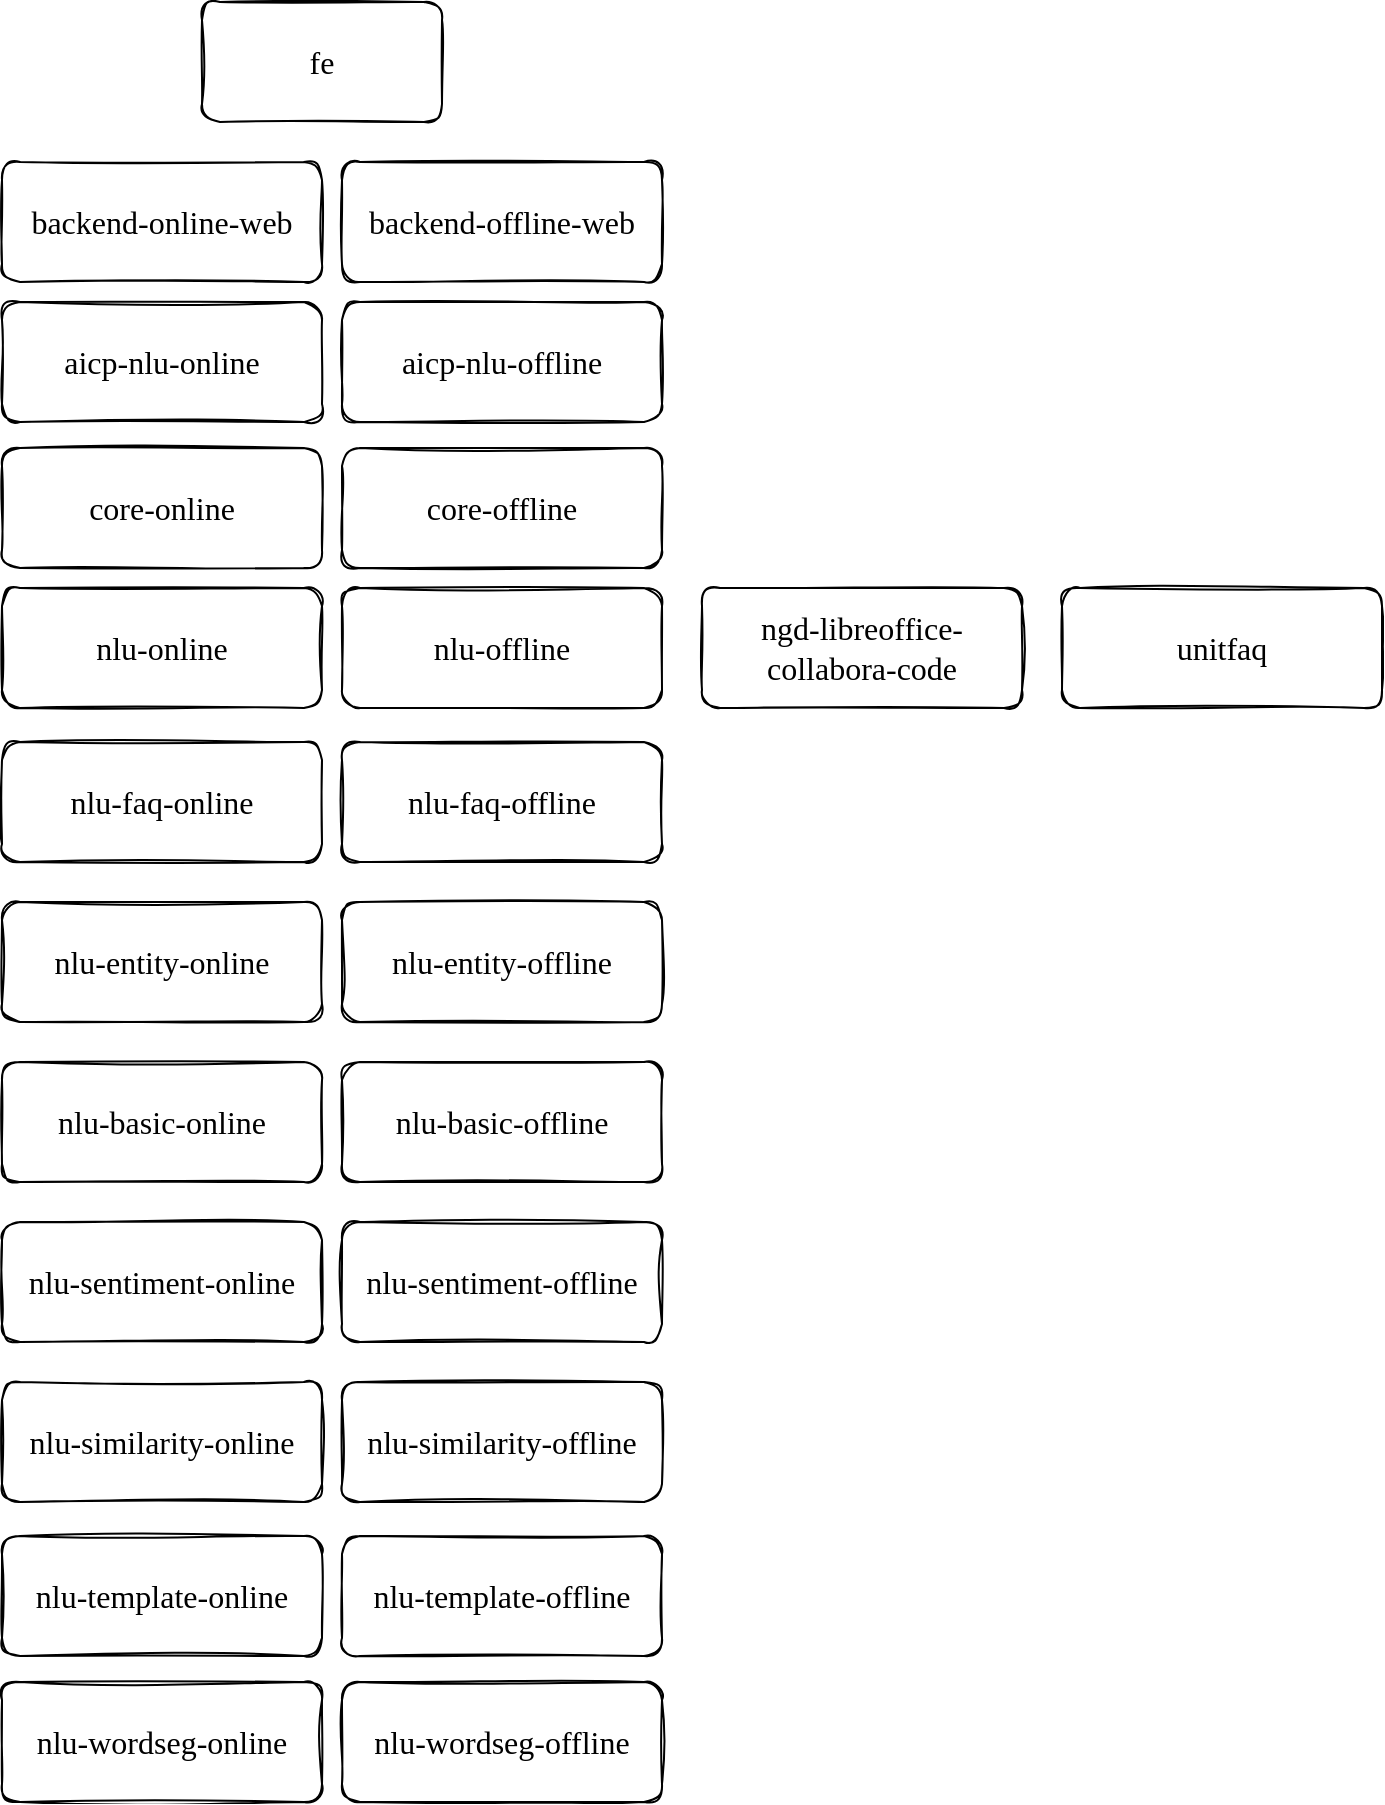 <mxfile version="20.6.2" type="github">
  <diagram id="dW0fPYe20gH7AuMmRKdI" name="第 1 页">
    <mxGraphModel dx="1618" dy="896" grid="1" gridSize="10" guides="1" tooltips="1" connect="1" arrows="1" fold="1" page="1" pageScale="1" pageWidth="1169" pageHeight="827" math="0" shadow="0">
      <root>
        <mxCell id="0" />
        <mxCell id="1" parent="0" />
        <mxCell id="XA5RPoPfARZnthLd-R07-1" value="fe" style="rounded=1;whiteSpace=wrap;html=1;sketch=1;fontFamily=Comic Sans MS;fontSize=16;" vertex="1" parent="1">
          <mxGeometry x="330" y="130" width="120" height="60" as="geometry" />
        </mxCell>
        <mxCell id="XA5RPoPfARZnthLd-R07-2" value="backend-offline-web" style="rounded=1;whiteSpace=wrap;html=1;sketch=1;fontFamily=Comic Sans MS;fontSize=16;" vertex="1" parent="1">
          <mxGeometry x="400" y="210" width="160" height="60" as="geometry" />
        </mxCell>
        <mxCell id="XA5RPoPfARZnthLd-R07-3" value="backend-online-web" style="rounded=1;whiteSpace=wrap;html=1;sketch=1;fontFamily=Comic Sans MS;fontSize=16;" vertex="1" parent="1">
          <mxGeometry x="230" y="210" width="160" height="60" as="geometry" />
        </mxCell>
        <mxCell id="XA5RPoPfARZnthLd-R07-4" value="aicp-nlu-offline" style="rounded=1;whiteSpace=wrap;html=1;sketch=1;fontFamily=Comic Sans MS;fontSize=16;" vertex="1" parent="1">
          <mxGeometry x="400" y="280" width="160" height="60" as="geometry" />
        </mxCell>
        <mxCell id="XA5RPoPfARZnthLd-R07-5" value="aicp-nlu-online" style="rounded=1;whiteSpace=wrap;html=1;sketch=1;fontFamily=Comic Sans MS;fontSize=16;" vertex="1" parent="1">
          <mxGeometry x="230" y="280" width="160" height="60" as="geometry" />
        </mxCell>
        <mxCell id="XA5RPoPfARZnthLd-R07-6" value="nlu-offline" style="rounded=1;whiteSpace=wrap;html=1;sketch=1;fontFamily=Comic Sans MS;fontSize=16;" vertex="1" parent="1">
          <mxGeometry x="400" y="423" width="160" height="60" as="geometry" />
        </mxCell>
        <mxCell id="XA5RPoPfARZnthLd-R07-7" value="nlu-online" style="rounded=1;whiteSpace=wrap;html=1;sketch=1;fontFamily=Comic Sans MS;fontSize=16;" vertex="1" parent="1">
          <mxGeometry x="230" y="423" width="160" height="60" as="geometry" />
        </mxCell>
        <mxCell id="XA5RPoPfARZnthLd-R07-8" value="ngd-libreoffice-collabora-code" style="rounded=1;whiteSpace=wrap;html=1;sketch=1;fontFamily=Comic Sans MS;fontSize=16;" vertex="1" parent="1">
          <mxGeometry x="580" y="423" width="160" height="60" as="geometry" />
        </mxCell>
        <mxCell id="XA5RPoPfARZnthLd-R07-9" value="unitfaq" style="rounded=1;whiteSpace=wrap;html=1;sketch=1;fontFamily=Comic Sans MS;fontSize=16;" vertex="1" parent="1">
          <mxGeometry x="760" y="423" width="160" height="60" as="geometry" />
        </mxCell>
        <mxCell id="XA5RPoPfARZnthLd-R07-13" value="core-online" style="rounded=1;whiteSpace=wrap;html=1;sketch=1;fontFamily=Comic Sans MS;fontSize=16;" vertex="1" parent="1">
          <mxGeometry x="230" y="353" width="160" height="60" as="geometry" />
        </mxCell>
        <mxCell id="XA5RPoPfARZnthLd-R07-14" value="core-offline" style="rounded=1;whiteSpace=wrap;html=1;sketch=1;fontFamily=Comic Sans MS;fontSize=16;" vertex="1" parent="1">
          <mxGeometry x="400" y="353" width="160" height="60" as="geometry" />
        </mxCell>
        <mxCell id="XA5RPoPfARZnthLd-R07-17" value="nlu-faq-online" style="rounded=1;whiteSpace=wrap;html=1;sketch=1;fontFamily=Comic Sans MS;fontSize=16;" vertex="1" parent="1">
          <mxGeometry x="230" y="500" width="160" height="60" as="geometry" />
        </mxCell>
        <mxCell id="XA5RPoPfARZnthLd-R07-18" value="nlu-faq-offline" style="rounded=1;whiteSpace=wrap;html=1;sketch=1;fontFamily=Comic Sans MS;fontSize=16;" vertex="1" parent="1">
          <mxGeometry x="400" y="500" width="160" height="60" as="geometry" />
        </mxCell>
        <mxCell id="XA5RPoPfARZnthLd-R07-20" value="nlu-entity-online" style="rounded=1;whiteSpace=wrap;html=1;sketch=1;fontFamily=Comic Sans MS;fontSize=16;" vertex="1" parent="1">
          <mxGeometry x="230" y="580" width="160" height="60" as="geometry" />
        </mxCell>
        <mxCell id="XA5RPoPfARZnthLd-R07-21" value="nlu-entity-offline" style="rounded=1;whiteSpace=wrap;html=1;sketch=1;fontFamily=Comic Sans MS;fontSize=16;" vertex="1" parent="1">
          <mxGeometry x="400" y="580" width="160" height="60" as="geometry" />
        </mxCell>
        <mxCell id="XA5RPoPfARZnthLd-R07-22" value="nlu-basic-online" style="rounded=1;whiteSpace=wrap;html=1;sketch=1;fontFamily=Comic Sans MS;fontSize=16;" vertex="1" parent="1">
          <mxGeometry x="230" y="660" width="160" height="60" as="geometry" />
        </mxCell>
        <mxCell id="XA5RPoPfARZnthLd-R07-23" value="nlu-basic-offline" style="rounded=1;whiteSpace=wrap;html=1;sketch=1;fontFamily=Comic Sans MS;fontSize=16;" vertex="1" parent="1">
          <mxGeometry x="400" y="660" width="160" height="60" as="geometry" />
        </mxCell>
        <mxCell id="XA5RPoPfARZnthLd-R07-24" value="nlu-sentiment-online" style="rounded=1;whiteSpace=wrap;html=1;sketch=1;fontFamily=Comic Sans MS;fontSize=16;" vertex="1" parent="1">
          <mxGeometry x="230" y="740" width="160" height="60" as="geometry" />
        </mxCell>
        <mxCell id="XA5RPoPfARZnthLd-R07-25" value="nlu-sentiment-offline" style="rounded=1;whiteSpace=wrap;html=1;sketch=1;fontFamily=Comic Sans MS;fontSize=16;" vertex="1" parent="1">
          <mxGeometry x="400" y="740" width="160" height="60" as="geometry" />
        </mxCell>
        <mxCell id="XA5RPoPfARZnthLd-R07-26" value="nlu-similarity-online" style="rounded=1;whiteSpace=wrap;html=1;sketch=1;fontFamily=Comic Sans MS;fontSize=16;" vertex="1" parent="1">
          <mxGeometry x="230" y="820" width="160" height="60" as="geometry" />
        </mxCell>
        <mxCell id="XA5RPoPfARZnthLd-R07-27" value="nlu-similarity-offline" style="rounded=1;whiteSpace=wrap;html=1;sketch=1;fontFamily=Comic Sans MS;fontSize=16;" vertex="1" parent="1">
          <mxGeometry x="400" y="820" width="160" height="60" as="geometry" />
        </mxCell>
        <mxCell id="XA5RPoPfARZnthLd-R07-28" value="nlu-template-online" style="rounded=1;whiteSpace=wrap;html=1;sketch=1;fontFamily=Comic Sans MS;fontSize=16;" vertex="1" parent="1">
          <mxGeometry x="230" y="897" width="160" height="60" as="geometry" />
        </mxCell>
        <mxCell id="XA5RPoPfARZnthLd-R07-29" value="nlu-template-offline" style="rounded=1;whiteSpace=wrap;html=1;sketch=1;fontFamily=Comic Sans MS;fontSize=16;" vertex="1" parent="1">
          <mxGeometry x="400" y="897" width="160" height="60" as="geometry" />
        </mxCell>
        <mxCell id="XA5RPoPfARZnthLd-R07-30" value="nlu-wordseg-online" style="rounded=1;whiteSpace=wrap;html=1;sketch=1;fontFamily=Comic Sans MS;fontSize=16;" vertex="1" parent="1">
          <mxGeometry x="230" y="970" width="160" height="60" as="geometry" />
        </mxCell>
        <mxCell id="XA5RPoPfARZnthLd-R07-31" value="nlu-wordseg-offline" style="rounded=1;whiteSpace=wrap;html=1;sketch=1;fontFamily=Comic Sans MS;fontSize=16;" vertex="1" parent="1">
          <mxGeometry x="400" y="970" width="160" height="60" as="geometry" />
        </mxCell>
      </root>
    </mxGraphModel>
  </diagram>
</mxfile>

